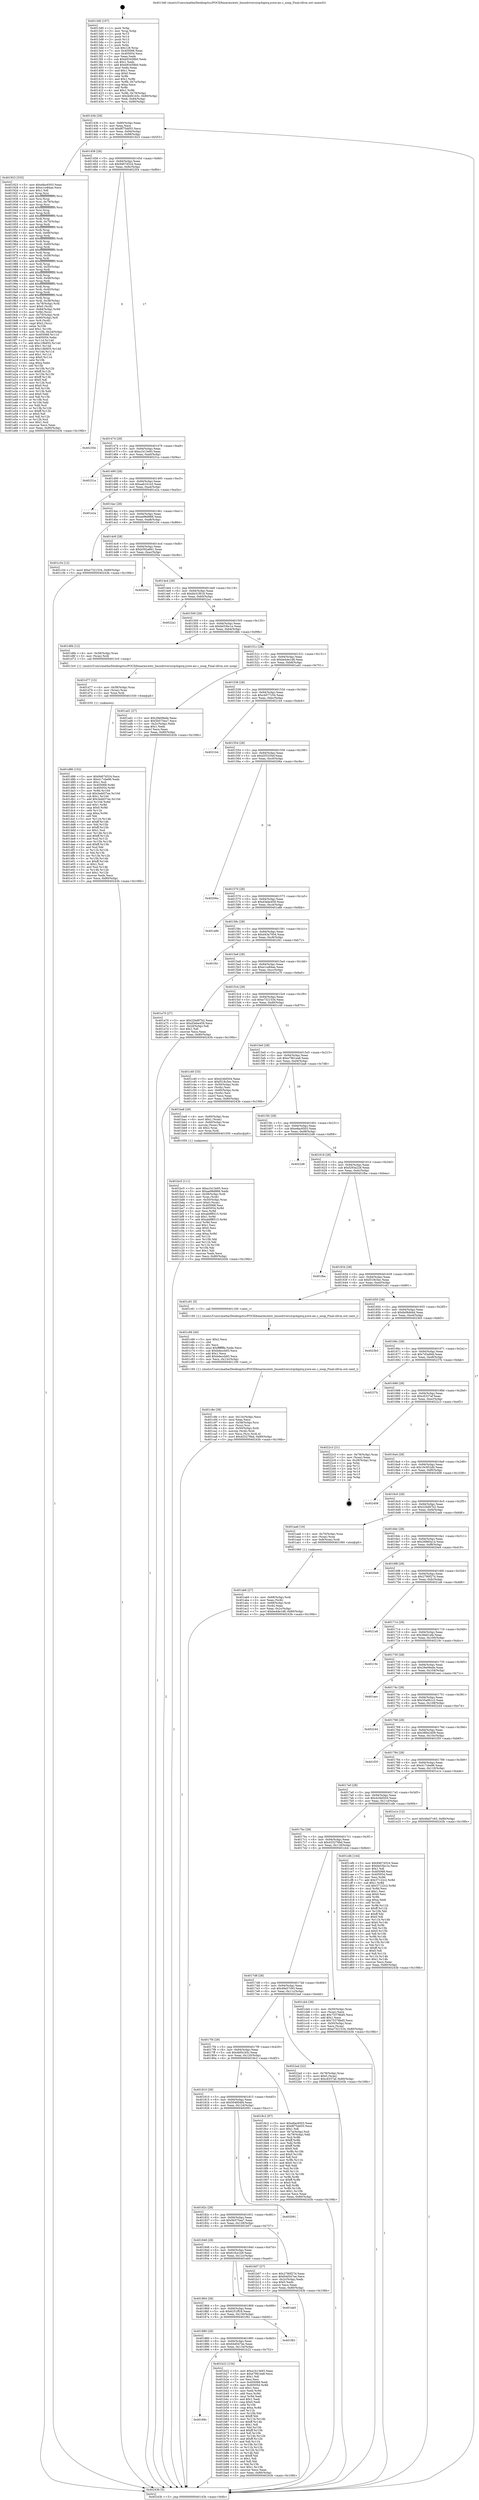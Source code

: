 digraph "0x4013d0" {
  label = "0x4013d0 (/mnt/c/Users/mathe/Desktop/tcc/POCII/binaries/extr_linuxdriversirqchipirq-jcore-aic.c_noop_Final-ollvm.out::main(0))"
  labelloc = "t"
  node[shape=record]

  Entry [label="",width=0.3,height=0.3,shape=circle,fillcolor=black,style=filled]
  "0x40143b" [label="{
     0x40143b [29]\l
     | [instrs]\l
     &nbsp;&nbsp;0x40143b \<+3\>: mov -0x80(%rbp),%eax\l
     &nbsp;&nbsp;0x40143e \<+2\>: mov %eax,%ecx\l
     &nbsp;&nbsp;0x401440 \<+6\>: sub $0x8f75dd55,%ecx\l
     &nbsp;&nbsp;0x401446 \<+6\>: mov %eax,-0x94(%rbp)\l
     &nbsp;&nbsp;0x40144c \<+6\>: mov %ecx,-0x98(%rbp)\l
     &nbsp;&nbsp;0x401452 \<+6\>: je 0000000000401923 \<main+0x553\>\l
  }"]
  "0x401923" [label="{
     0x401923 [333]\l
     | [instrs]\l
     &nbsp;&nbsp;0x401923 \<+5\>: mov $0xe8ac6503,%eax\l
     &nbsp;&nbsp;0x401928 \<+5\>: mov $0xe1ce84ae,%ecx\l
     &nbsp;&nbsp;0x40192d \<+2\>: mov $0x1,%dl\l
     &nbsp;&nbsp;0x40192f \<+3\>: mov %rsp,%rsi\l
     &nbsp;&nbsp;0x401932 \<+4\>: add $0xfffffffffffffff0,%rsi\l
     &nbsp;&nbsp;0x401936 \<+3\>: mov %rsi,%rsp\l
     &nbsp;&nbsp;0x401939 \<+4\>: mov %rsi,-0x78(%rbp)\l
     &nbsp;&nbsp;0x40193d \<+3\>: mov %rsp,%rsi\l
     &nbsp;&nbsp;0x401940 \<+4\>: add $0xfffffffffffffff0,%rsi\l
     &nbsp;&nbsp;0x401944 \<+3\>: mov %rsi,%rsp\l
     &nbsp;&nbsp;0x401947 \<+3\>: mov %rsp,%rdi\l
     &nbsp;&nbsp;0x40194a \<+4\>: add $0xfffffffffffffff0,%rdi\l
     &nbsp;&nbsp;0x40194e \<+3\>: mov %rdi,%rsp\l
     &nbsp;&nbsp;0x401951 \<+4\>: mov %rdi,-0x70(%rbp)\l
     &nbsp;&nbsp;0x401955 \<+3\>: mov %rsp,%rdi\l
     &nbsp;&nbsp;0x401958 \<+4\>: add $0xfffffffffffffff0,%rdi\l
     &nbsp;&nbsp;0x40195c \<+3\>: mov %rdi,%rsp\l
     &nbsp;&nbsp;0x40195f \<+4\>: mov %rdi,-0x68(%rbp)\l
     &nbsp;&nbsp;0x401963 \<+3\>: mov %rsp,%rdi\l
     &nbsp;&nbsp;0x401966 \<+4\>: add $0xfffffffffffffff0,%rdi\l
     &nbsp;&nbsp;0x40196a \<+3\>: mov %rdi,%rsp\l
     &nbsp;&nbsp;0x40196d \<+4\>: mov %rdi,-0x60(%rbp)\l
     &nbsp;&nbsp;0x401971 \<+3\>: mov %rsp,%rdi\l
     &nbsp;&nbsp;0x401974 \<+4\>: add $0xfffffffffffffff0,%rdi\l
     &nbsp;&nbsp;0x401978 \<+3\>: mov %rdi,%rsp\l
     &nbsp;&nbsp;0x40197b \<+4\>: mov %rdi,-0x58(%rbp)\l
     &nbsp;&nbsp;0x40197f \<+3\>: mov %rsp,%rdi\l
     &nbsp;&nbsp;0x401982 \<+4\>: add $0xfffffffffffffff0,%rdi\l
     &nbsp;&nbsp;0x401986 \<+3\>: mov %rdi,%rsp\l
     &nbsp;&nbsp;0x401989 \<+4\>: mov %rdi,-0x50(%rbp)\l
     &nbsp;&nbsp;0x40198d \<+3\>: mov %rsp,%rdi\l
     &nbsp;&nbsp;0x401990 \<+4\>: add $0xfffffffffffffff0,%rdi\l
     &nbsp;&nbsp;0x401994 \<+3\>: mov %rdi,%rsp\l
     &nbsp;&nbsp;0x401997 \<+4\>: mov %rdi,-0x48(%rbp)\l
     &nbsp;&nbsp;0x40199b \<+3\>: mov %rsp,%rdi\l
     &nbsp;&nbsp;0x40199e \<+4\>: add $0xfffffffffffffff0,%rdi\l
     &nbsp;&nbsp;0x4019a2 \<+3\>: mov %rdi,%rsp\l
     &nbsp;&nbsp;0x4019a5 \<+4\>: mov %rdi,-0x40(%rbp)\l
     &nbsp;&nbsp;0x4019a9 \<+3\>: mov %rsp,%rdi\l
     &nbsp;&nbsp;0x4019ac \<+4\>: add $0xfffffffffffffff0,%rdi\l
     &nbsp;&nbsp;0x4019b0 \<+3\>: mov %rdi,%rsp\l
     &nbsp;&nbsp;0x4019b3 \<+4\>: mov %rdi,-0x38(%rbp)\l
     &nbsp;&nbsp;0x4019b7 \<+4\>: mov -0x78(%rbp),%rdi\l
     &nbsp;&nbsp;0x4019bb \<+6\>: movl $0x0,(%rdi)\l
     &nbsp;&nbsp;0x4019c1 \<+7\>: mov -0x84(%rbp),%r8d\l
     &nbsp;&nbsp;0x4019c8 \<+3\>: mov %r8d,(%rsi)\l
     &nbsp;&nbsp;0x4019cb \<+4\>: mov -0x70(%rbp),%rdi\l
     &nbsp;&nbsp;0x4019cf \<+7\>: mov -0x90(%rbp),%r9\l
     &nbsp;&nbsp;0x4019d6 \<+3\>: mov %r9,(%rdi)\l
     &nbsp;&nbsp;0x4019d9 \<+3\>: cmpl $0x2,(%rsi)\l
     &nbsp;&nbsp;0x4019dc \<+4\>: setne %r10b\l
     &nbsp;&nbsp;0x4019e0 \<+4\>: and $0x1,%r10b\l
     &nbsp;&nbsp;0x4019e4 \<+4\>: mov %r10b,-0x2d(%rbp)\l
     &nbsp;&nbsp;0x4019e8 \<+8\>: mov 0x405068,%r11d\l
     &nbsp;&nbsp;0x4019f0 \<+7\>: mov 0x405054,%ebx\l
     &nbsp;&nbsp;0x4019f7 \<+3\>: mov %r11d,%r14d\l
     &nbsp;&nbsp;0x4019fa \<+7\>: add $0xc18b855,%r14d\l
     &nbsp;&nbsp;0x401a01 \<+4\>: sub $0x1,%r14d\l
     &nbsp;&nbsp;0x401a05 \<+7\>: sub $0xc18b855,%r14d\l
     &nbsp;&nbsp;0x401a0c \<+4\>: imul %r14d,%r11d\l
     &nbsp;&nbsp;0x401a10 \<+4\>: and $0x1,%r11d\l
     &nbsp;&nbsp;0x401a14 \<+4\>: cmp $0x0,%r11d\l
     &nbsp;&nbsp;0x401a18 \<+4\>: sete %r10b\l
     &nbsp;&nbsp;0x401a1c \<+3\>: cmp $0xa,%ebx\l
     &nbsp;&nbsp;0x401a1f \<+4\>: setl %r15b\l
     &nbsp;&nbsp;0x401a23 \<+3\>: mov %r10b,%r12b\l
     &nbsp;&nbsp;0x401a26 \<+4\>: xor $0xff,%r12b\l
     &nbsp;&nbsp;0x401a2a \<+3\>: mov %r15b,%r13b\l
     &nbsp;&nbsp;0x401a2d \<+4\>: xor $0xff,%r13b\l
     &nbsp;&nbsp;0x401a31 \<+3\>: xor $0x0,%dl\l
     &nbsp;&nbsp;0x401a34 \<+3\>: mov %r12b,%sil\l
     &nbsp;&nbsp;0x401a37 \<+4\>: and $0x0,%sil\l
     &nbsp;&nbsp;0x401a3b \<+3\>: and %dl,%r10b\l
     &nbsp;&nbsp;0x401a3e \<+3\>: mov %r13b,%dil\l
     &nbsp;&nbsp;0x401a41 \<+4\>: and $0x0,%dil\l
     &nbsp;&nbsp;0x401a45 \<+3\>: and %dl,%r15b\l
     &nbsp;&nbsp;0x401a48 \<+3\>: or %r10b,%sil\l
     &nbsp;&nbsp;0x401a4b \<+3\>: or %r15b,%dil\l
     &nbsp;&nbsp;0x401a4e \<+3\>: xor %dil,%sil\l
     &nbsp;&nbsp;0x401a51 \<+3\>: or %r13b,%r12b\l
     &nbsp;&nbsp;0x401a54 \<+4\>: xor $0xff,%r12b\l
     &nbsp;&nbsp;0x401a58 \<+3\>: or $0x0,%dl\l
     &nbsp;&nbsp;0x401a5b \<+3\>: and %dl,%r12b\l
     &nbsp;&nbsp;0x401a5e \<+3\>: or %r12b,%sil\l
     &nbsp;&nbsp;0x401a61 \<+4\>: test $0x1,%sil\l
     &nbsp;&nbsp;0x401a65 \<+3\>: cmovne %ecx,%eax\l
     &nbsp;&nbsp;0x401a68 \<+3\>: mov %eax,-0x80(%rbp)\l
     &nbsp;&nbsp;0x401a6b \<+5\>: jmp 000000000040243b \<main+0x106b\>\l
  }"]
  "0x401458" [label="{
     0x401458 [28]\l
     | [instrs]\l
     &nbsp;&nbsp;0x401458 \<+5\>: jmp 000000000040145d \<main+0x8d\>\l
     &nbsp;&nbsp;0x40145d \<+6\>: mov -0x94(%rbp),%eax\l
     &nbsp;&nbsp;0x401463 \<+5\>: sub $0x9467d324,%eax\l
     &nbsp;&nbsp;0x401468 \<+6\>: mov %eax,-0x9c(%rbp)\l
     &nbsp;&nbsp;0x40146e \<+6\>: je 0000000000402354 \<main+0xf84\>\l
  }"]
  Exit [label="",width=0.3,height=0.3,shape=circle,fillcolor=black,style=filled,peripheries=2]
  "0x402354" [label="{
     0x402354\l
  }", style=dashed]
  "0x401474" [label="{
     0x401474 [28]\l
     | [instrs]\l
     &nbsp;&nbsp;0x401474 \<+5\>: jmp 0000000000401479 \<main+0xa9\>\l
     &nbsp;&nbsp;0x401479 \<+6\>: mov -0x94(%rbp),%eax\l
     &nbsp;&nbsp;0x40147f \<+5\>: sub $0xa1b13e93,%eax\l
     &nbsp;&nbsp;0x401484 \<+6\>: mov %eax,-0xa0(%rbp)\l
     &nbsp;&nbsp;0x40148a \<+6\>: je 000000000040231a \<main+0xf4a\>\l
  }"]
  "0x401d86" [label="{
     0x401d86 [152]\l
     | [instrs]\l
     &nbsp;&nbsp;0x401d86 \<+5\>: mov $0x9467d324,%ecx\l
     &nbsp;&nbsp;0x401d8b \<+5\>: mov $0x417cbe96,%edx\l
     &nbsp;&nbsp;0x401d90 \<+3\>: mov $0x1,%sil\l
     &nbsp;&nbsp;0x401d93 \<+8\>: mov 0x405068,%r8d\l
     &nbsp;&nbsp;0x401d9b \<+8\>: mov 0x405054,%r9d\l
     &nbsp;&nbsp;0x401da3 \<+3\>: mov %r8d,%r10d\l
     &nbsp;&nbsp;0x401da6 \<+7\>: sub $0x3edd37ee,%r10d\l
     &nbsp;&nbsp;0x401dad \<+4\>: sub $0x1,%r10d\l
     &nbsp;&nbsp;0x401db1 \<+7\>: add $0x3edd37ee,%r10d\l
     &nbsp;&nbsp;0x401db8 \<+4\>: imul %r10d,%r8d\l
     &nbsp;&nbsp;0x401dbc \<+4\>: and $0x1,%r8d\l
     &nbsp;&nbsp;0x401dc0 \<+4\>: cmp $0x0,%r8d\l
     &nbsp;&nbsp;0x401dc4 \<+4\>: sete %r11b\l
     &nbsp;&nbsp;0x401dc8 \<+4\>: cmp $0xa,%r9d\l
     &nbsp;&nbsp;0x401dcc \<+3\>: setl %bl\l
     &nbsp;&nbsp;0x401dcf \<+3\>: mov %r11b,%r14b\l
     &nbsp;&nbsp;0x401dd2 \<+4\>: xor $0xff,%r14b\l
     &nbsp;&nbsp;0x401dd6 \<+3\>: mov %bl,%r15b\l
     &nbsp;&nbsp;0x401dd9 \<+4\>: xor $0xff,%r15b\l
     &nbsp;&nbsp;0x401ddd \<+4\>: xor $0x1,%sil\l
     &nbsp;&nbsp;0x401de1 \<+3\>: mov %r14b,%r12b\l
     &nbsp;&nbsp;0x401de4 \<+4\>: and $0xff,%r12b\l
     &nbsp;&nbsp;0x401de8 \<+3\>: and %sil,%r11b\l
     &nbsp;&nbsp;0x401deb \<+3\>: mov %r15b,%r13b\l
     &nbsp;&nbsp;0x401dee \<+4\>: and $0xff,%r13b\l
     &nbsp;&nbsp;0x401df2 \<+3\>: and %sil,%bl\l
     &nbsp;&nbsp;0x401df5 \<+3\>: or %r11b,%r12b\l
     &nbsp;&nbsp;0x401df8 \<+3\>: or %bl,%r13b\l
     &nbsp;&nbsp;0x401dfb \<+3\>: xor %r13b,%r12b\l
     &nbsp;&nbsp;0x401dfe \<+3\>: or %r15b,%r14b\l
     &nbsp;&nbsp;0x401e01 \<+4\>: xor $0xff,%r14b\l
     &nbsp;&nbsp;0x401e05 \<+4\>: or $0x1,%sil\l
     &nbsp;&nbsp;0x401e09 \<+3\>: and %sil,%r14b\l
     &nbsp;&nbsp;0x401e0c \<+3\>: or %r14b,%r12b\l
     &nbsp;&nbsp;0x401e0f \<+4\>: test $0x1,%r12b\l
     &nbsp;&nbsp;0x401e13 \<+3\>: cmovne %edx,%ecx\l
     &nbsp;&nbsp;0x401e16 \<+3\>: mov %ecx,-0x80(%rbp)\l
     &nbsp;&nbsp;0x401e19 \<+5\>: jmp 000000000040243b \<main+0x106b\>\l
  }"]
  "0x40231a" [label="{
     0x40231a\l
  }", style=dashed]
  "0x401490" [label="{
     0x401490 [28]\l
     | [instrs]\l
     &nbsp;&nbsp;0x401490 \<+5\>: jmp 0000000000401495 \<main+0xc5\>\l
     &nbsp;&nbsp;0x401495 \<+6\>: mov -0x94(%rbp),%eax\l
     &nbsp;&nbsp;0x40149b \<+5\>: sub $0xaab1b1e3,%eax\l
     &nbsp;&nbsp;0x4014a0 \<+6\>: mov %eax,-0xa4(%rbp)\l
     &nbsp;&nbsp;0x4014a6 \<+6\>: je 0000000000401e2a \<main+0xa5a\>\l
  }"]
  "0x401d77" [label="{
     0x401d77 [15]\l
     | [instrs]\l
     &nbsp;&nbsp;0x401d77 \<+4\>: mov -0x58(%rbp),%rax\l
     &nbsp;&nbsp;0x401d7b \<+3\>: mov (%rax),%rax\l
     &nbsp;&nbsp;0x401d7e \<+3\>: mov %rax,%rdi\l
     &nbsp;&nbsp;0x401d81 \<+5\>: call 0000000000401030 \<free@plt\>\l
     | [calls]\l
     &nbsp;&nbsp;0x401030 \{1\} (unknown)\l
  }"]
  "0x401e2a" [label="{
     0x401e2a\l
  }", style=dashed]
  "0x4014ac" [label="{
     0x4014ac [28]\l
     | [instrs]\l
     &nbsp;&nbsp;0x4014ac \<+5\>: jmp 00000000004014b1 \<main+0xe1\>\l
     &nbsp;&nbsp;0x4014b1 \<+6\>: mov -0x94(%rbp),%eax\l
     &nbsp;&nbsp;0x4014b7 \<+5\>: sub $0xae98d866,%eax\l
     &nbsp;&nbsp;0x4014bc \<+6\>: mov %eax,-0xa8(%rbp)\l
     &nbsp;&nbsp;0x4014c2 \<+6\>: je 0000000000401c34 \<main+0x864\>\l
  }"]
  "0x401c8e" [label="{
     0x401c8e [38]\l
     | [instrs]\l
     &nbsp;&nbsp;0x401c8e \<+6\>: mov -0x13c(%rbp),%ecx\l
     &nbsp;&nbsp;0x401c94 \<+3\>: imul %eax,%ecx\l
     &nbsp;&nbsp;0x401c97 \<+4\>: mov -0x58(%rbp),%rsi\l
     &nbsp;&nbsp;0x401c9b \<+3\>: mov (%rsi),%rsi\l
     &nbsp;&nbsp;0x401c9e \<+4\>: mov -0x50(%rbp),%rdi\l
     &nbsp;&nbsp;0x401ca2 \<+3\>: movslq (%rdi),%rdi\l
     &nbsp;&nbsp;0x401ca5 \<+3\>: mov %ecx,(%rsi,%rdi,4)\l
     &nbsp;&nbsp;0x401ca8 \<+7\>: movl $0x425276bd,-0x80(%rbp)\l
     &nbsp;&nbsp;0x401caf \<+5\>: jmp 000000000040243b \<main+0x106b\>\l
  }"]
  "0x401c34" [label="{
     0x401c34 [12]\l
     | [instrs]\l
     &nbsp;&nbsp;0x401c34 \<+7\>: movl $0xe7321534,-0x80(%rbp)\l
     &nbsp;&nbsp;0x401c3b \<+5\>: jmp 000000000040243b \<main+0x106b\>\l
  }"]
  "0x4014c8" [label="{
     0x4014c8 [28]\l
     | [instrs]\l
     &nbsp;&nbsp;0x4014c8 \<+5\>: jmp 00000000004014cd \<main+0xfd\>\l
     &nbsp;&nbsp;0x4014cd \<+6\>: mov -0x94(%rbp),%eax\l
     &nbsp;&nbsp;0x4014d3 \<+5\>: sub $0xb592a661,%eax\l
     &nbsp;&nbsp;0x4014d8 \<+6\>: mov %eax,-0xac(%rbp)\l
     &nbsp;&nbsp;0x4014de \<+6\>: je 000000000040205e \<main+0xc8e\>\l
  }"]
  "0x401c66" [label="{
     0x401c66 [40]\l
     | [instrs]\l
     &nbsp;&nbsp;0x401c66 \<+5\>: mov $0x2,%ecx\l
     &nbsp;&nbsp;0x401c6b \<+1\>: cltd\l
     &nbsp;&nbsp;0x401c6c \<+2\>: idiv %ecx\l
     &nbsp;&nbsp;0x401c6e \<+6\>: imul $0xfffffffe,%edx,%ecx\l
     &nbsp;&nbsp;0x401c74 \<+6\>: sub $0xbdeccb93,%ecx\l
     &nbsp;&nbsp;0x401c7a \<+3\>: add $0x1,%ecx\l
     &nbsp;&nbsp;0x401c7d \<+6\>: add $0xbdeccb93,%ecx\l
     &nbsp;&nbsp;0x401c83 \<+6\>: mov %ecx,-0x13c(%rbp)\l
     &nbsp;&nbsp;0x401c89 \<+5\>: call 0000000000401160 \<next_i\>\l
     | [calls]\l
     &nbsp;&nbsp;0x401160 \{1\} (/mnt/c/Users/mathe/Desktop/tcc/POCII/binaries/extr_linuxdriversirqchipirq-jcore-aic.c_noop_Final-ollvm.out::next_i)\l
  }"]
  "0x40205e" [label="{
     0x40205e\l
  }", style=dashed]
  "0x4014e4" [label="{
     0x4014e4 [28]\l
     | [instrs]\l
     &nbsp;&nbsp;0x4014e4 \<+5\>: jmp 00000000004014e9 \<main+0x119\>\l
     &nbsp;&nbsp;0x4014e9 \<+6\>: mov -0x94(%rbp),%eax\l
     &nbsp;&nbsp;0x4014ef \<+5\>: sub $0xbb31f618,%eax\l
     &nbsp;&nbsp;0x4014f4 \<+6\>: mov %eax,-0xb0(%rbp)\l
     &nbsp;&nbsp;0x4014fa \<+6\>: je 00000000004022a1 \<main+0xed1\>\l
  }"]
  "0x401bc5" [label="{
     0x401bc5 [111]\l
     | [instrs]\l
     &nbsp;&nbsp;0x401bc5 \<+5\>: mov $0xa1b13e93,%ecx\l
     &nbsp;&nbsp;0x401bca \<+5\>: mov $0xae98d866,%edx\l
     &nbsp;&nbsp;0x401bcf \<+4\>: mov -0x58(%rbp),%rdi\l
     &nbsp;&nbsp;0x401bd3 \<+3\>: mov %rax,(%rdi)\l
     &nbsp;&nbsp;0x401bd6 \<+4\>: mov -0x50(%rbp),%rax\l
     &nbsp;&nbsp;0x401bda \<+6\>: movl $0x0,(%rax)\l
     &nbsp;&nbsp;0x401be0 \<+7\>: mov 0x405068,%esi\l
     &nbsp;&nbsp;0x401be7 \<+8\>: mov 0x405054,%r8d\l
     &nbsp;&nbsp;0x401bef \<+3\>: mov %esi,%r9d\l
     &nbsp;&nbsp;0x401bf2 \<+7\>: sub $0xab9f8515,%r9d\l
     &nbsp;&nbsp;0x401bf9 \<+4\>: sub $0x1,%r9d\l
     &nbsp;&nbsp;0x401bfd \<+7\>: add $0xab9f8515,%r9d\l
     &nbsp;&nbsp;0x401c04 \<+4\>: imul %r9d,%esi\l
     &nbsp;&nbsp;0x401c08 \<+3\>: and $0x1,%esi\l
     &nbsp;&nbsp;0x401c0b \<+3\>: cmp $0x0,%esi\l
     &nbsp;&nbsp;0x401c0e \<+4\>: sete %r10b\l
     &nbsp;&nbsp;0x401c12 \<+4\>: cmp $0xa,%r8d\l
     &nbsp;&nbsp;0x401c16 \<+4\>: setl %r11b\l
     &nbsp;&nbsp;0x401c1a \<+3\>: mov %r10b,%bl\l
     &nbsp;&nbsp;0x401c1d \<+3\>: and %r11b,%bl\l
     &nbsp;&nbsp;0x401c20 \<+3\>: xor %r11b,%r10b\l
     &nbsp;&nbsp;0x401c23 \<+3\>: or %r10b,%bl\l
     &nbsp;&nbsp;0x401c26 \<+3\>: test $0x1,%bl\l
     &nbsp;&nbsp;0x401c29 \<+3\>: cmovne %edx,%ecx\l
     &nbsp;&nbsp;0x401c2c \<+3\>: mov %ecx,-0x80(%rbp)\l
     &nbsp;&nbsp;0x401c2f \<+5\>: jmp 000000000040243b \<main+0x106b\>\l
  }"]
  "0x4022a1" [label="{
     0x4022a1\l
  }", style=dashed]
  "0x401500" [label="{
     0x401500 [28]\l
     | [instrs]\l
     &nbsp;&nbsp;0x401500 \<+5\>: jmp 0000000000401505 \<main+0x135\>\l
     &nbsp;&nbsp;0x401505 \<+6\>: mov -0x94(%rbp),%eax\l
     &nbsp;&nbsp;0x40150b \<+5\>: sub $0xbb53bc1e,%eax\l
     &nbsp;&nbsp;0x401510 \<+6\>: mov %eax,-0xb4(%rbp)\l
     &nbsp;&nbsp;0x401516 \<+6\>: je 0000000000401d6b \<main+0x99b\>\l
  }"]
  "0x40189c" [label="{
     0x40189c\l
  }", style=dashed]
  "0x401d6b" [label="{
     0x401d6b [12]\l
     | [instrs]\l
     &nbsp;&nbsp;0x401d6b \<+4\>: mov -0x58(%rbp),%rax\l
     &nbsp;&nbsp;0x401d6f \<+3\>: mov (%rax),%rdi\l
     &nbsp;&nbsp;0x401d72 \<+5\>: call 00000000004013c0 \<noop\>\l
     | [calls]\l
     &nbsp;&nbsp;0x4013c0 \{1\} (/mnt/c/Users/mathe/Desktop/tcc/POCII/binaries/extr_linuxdriversirqchipirq-jcore-aic.c_noop_Final-ollvm.out::noop)\l
  }"]
  "0x40151c" [label="{
     0x40151c [28]\l
     | [instrs]\l
     &nbsp;&nbsp;0x40151c \<+5\>: jmp 0000000000401521 \<main+0x151\>\l
     &nbsp;&nbsp;0x401521 \<+6\>: mov -0x94(%rbp),%eax\l
     &nbsp;&nbsp;0x401527 \<+5\>: sub $0xbe4de1d8,%eax\l
     &nbsp;&nbsp;0x40152c \<+6\>: mov %eax,-0xb8(%rbp)\l
     &nbsp;&nbsp;0x401532 \<+6\>: je 0000000000401ad1 \<main+0x701\>\l
  }"]
  "0x401b22" [label="{
     0x401b22 [134]\l
     | [instrs]\l
     &nbsp;&nbsp;0x401b22 \<+5\>: mov $0xa1b13e93,%eax\l
     &nbsp;&nbsp;0x401b27 \<+5\>: mov $0xe7961ea8,%ecx\l
     &nbsp;&nbsp;0x401b2c \<+2\>: mov $0x1,%dl\l
     &nbsp;&nbsp;0x401b2e \<+2\>: xor %esi,%esi\l
     &nbsp;&nbsp;0x401b30 \<+7\>: mov 0x405068,%edi\l
     &nbsp;&nbsp;0x401b37 \<+8\>: mov 0x405054,%r8d\l
     &nbsp;&nbsp;0x401b3f \<+3\>: sub $0x1,%esi\l
     &nbsp;&nbsp;0x401b42 \<+3\>: mov %edi,%r9d\l
     &nbsp;&nbsp;0x401b45 \<+3\>: add %esi,%r9d\l
     &nbsp;&nbsp;0x401b48 \<+4\>: imul %r9d,%edi\l
     &nbsp;&nbsp;0x401b4c \<+3\>: and $0x1,%edi\l
     &nbsp;&nbsp;0x401b4f \<+3\>: cmp $0x0,%edi\l
     &nbsp;&nbsp;0x401b52 \<+4\>: sete %r10b\l
     &nbsp;&nbsp;0x401b56 \<+4\>: cmp $0xa,%r8d\l
     &nbsp;&nbsp;0x401b5a \<+4\>: setl %r11b\l
     &nbsp;&nbsp;0x401b5e \<+3\>: mov %r10b,%bl\l
     &nbsp;&nbsp;0x401b61 \<+3\>: xor $0xff,%bl\l
     &nbsp;&nbsp;0x401b64 \<+3\>: mov %r11b,%r14b\l
     &nbsp;&nbsp;0x401b67 \<+4\>: xor $0xff,%r14b\l
     &nbsp;&nbsp;0x401b6b \<+3\>: xor $0x1,%dl\l
     &nbsp;&nbsp;0x401b6e \<+3\>: mov %bl,%r15b\l
     &nbsp;&nbsp;0x401b71 \<+4\>: and $0xff,%r15b\l
     &nbsp;&nbsp;0x401b75 \<+3\>: and %dl,%r10b\l
     &nbsp;&nbsp;0x401b78 \<+3\>: mov %r14b,%r12b\l
     &nbsp;&nbsp;0x401b7b \<+4\>: and $0xff,%r12b\l
     &nbsp;&nbsp;0x401b7f \<+3\>: and %dl,%r11b\l
     &nbsp;&nbsp;0x401b82 \<+3\>: or %r10b,%r15b\l
     &nbsp;&nbsp;0x401b85 \<+3\>: or %r11b,%r12b\l
     &nbsp;&nbsp;0x401b88 \<+3\>: xor %r12b,%r15b\l
     &nbsp;&nbsp;0x401b8b \<+3\>: or %r14b,%bl\l
     &nbsp;&nbsp;0x401b8e \<+3\>: xor $0xff,%bl\l
     &nbsp;&nbsp;0x401b91 \<+3\>: or $0x1,%dl\l
     &nbsp;&nbsp;0x401b94 \<+2\>: and %dl,%bl\l
     &nbsp;&nbsp;0x401b96 \<+3\>: or %bl,%r15b\l
     &nbsp;&nbsp;0x401b99 \<+4\>: test $0x1,%r15b\l
     &nbsp;&nbsp;0x401b9d \<+3\>: cmovne %ecx,%eax\l
     &nbsp;&nbsp;0x401ba0 \<+3\>: mov %eax,-0x80(%rbp)\l
     &nbsp;&nbsp;0x401ba3 \<+5\>: jmp 000000000040243b \<main+0x106b\>\l
  }"]
  "0x401ad1" [label="{
     0x401ad1 [27]\l
     | [instrs]\l
     &nbsp;&nbsp;0x401ad1 \<+5\>: mov $0x29e09ede,%eax\l
     &nbsp;&nbsp;0x401ad6 \<+5\>: mov $0x5b575ea7,%ecx\l
     &nbsp;&nbsp;0x401adb \<+3\>: mov -0x2c(%rbp),%edx\l
     &nbsp;&nbsp;0x401ade \<+3\>: cmp $0x1,%edx\l
     &nbsp;&nbsp;0x401ae1 \<+3\>: cmovl %ecx,%eax\l
     &nbsp;&nbsp;0x401ae4 \<+3\>: mov %eax,-0x80(%rbp)\l
     &nbsp;&nbsp;0x401ae7 \<+5\>: jmp 000000000040243b \<main+0x106b\>\l
  }"]
  "0x401538" [label="{
     0x401538 [28]\l
     | [instrs]\l
     &nbsp;&nbsp;0x401538 \<+5\>: jmp 000000000040153d \<main+0x16d\>\l
     &nbsp;&nbsp;0x40153d \<+6\>: mov -0x94(%rbp),%eax\l
     &nbsp;&nbsp;0x401543 \<+5\>: sub $0xcb077c54,%eax\l
     &nbsp;&nbsp;0x401548 \<+6\>: mov %eax,-0xbc(%rbp)\l
     &nbsp;&nbsp;0x40154e \<+6\>: je 00000000004021b4 \<main+0xde4\>\l
  }"]
  "0x401880" [label="{
     0x401880 [28]\l
     | [instrs]\l
     &nbsp;&nbsp;0x401880 \<+5\>: jmp 0000000000401885 \<main+0x4b5\>\l
     &nbsp;&nbsp;0x401885 \<+6\>: mov -0x94(%rbp),%eax\l
     &nbsp;&nbsp;0x40188b \<+5\>: sub $0x64d547ee,%eax\l
     &nbsp;&nbsp;0x401890 \<+6\>: mov %eax,-0x134(%rbp)\l
     &nbsp;&nbsp;0x401896 \<+6\>: je 0000000000401b22 \<main+0x752\>\l
  }"]
  "0x4021b4" [label="{
     0x4021b4\l
  }", style=dashed]
  "0x401554" [label="{
     0x401554 [28]\l
     | [instrs]\l
     &nbsp;&nbsp;0x401554 \<+5\>: jmp 0000000000401559 \<main+0x189\>\l
     &nbsp;&nbsp;0x401559 \<+6\>: mov -0x94(%rbp),%eax\l
     &nbsp;&nbsp;0x40155f \<+5\>: sub $0xd35335ef,%eax\l
     &nbsp;&nbsp;0x401564 \<+6\>: mov %eax,-0xc0(%rbp)\l
     &nbsp;&nbsp;0x40156a \<+6\>: je 000000000040206a \<main+0xc9a\>\l
  }"]
  "0x401f62" [label="{
     0x401f62\l
  }", style=dashed]
  "0x40206a" [label="{
     0x40206a\l
  }", style=dashed]
  "0x401570" [label="{
     0x401570 [28]\l
     | [instrs]\l
     &nbsp;&nbsp;0x401570 \<+5\>: jmp 0000000000401575 \<main+0x1a5\>\l
     &nbsp;&nbsp;0x401575 \<+6\>: mov -0x94(%rbp),%eax\l
     &nbsp;&nbsp;0x40157b \<+5\>: sub $0xd3ebe459,%eax\l
     &nbsp;&nbsp;0x401580 \<+6\>: mov %eax,-0xc4(%rbp)\l
     &nbsp;&nbsp;0x401586 \<+6\>: je 0000000000401a8b \<main+0x6bb\>\l
  }"]
  "0x401864" [label="{
     0x401864 [28]\l
     | [instrs]\l
     &nbsp;&nbsp;0x401864 \<+5\>: jmp 0000000000401869 \<main+0x499\>\l
     &nbsp;&nbsp;0x401869 \<+6\>: mov -0x94(%rbp),%eax\l
     &nbsp;&nbsp;0x40186f \<+5\>: sub $0x6251ff18,%eax\l
     &nbsp;&nbsp;0x401874 \<+6\>: mov %eax,-0x130(%rbp)\l
     &nbsp;&nbsp;0x40187a \<+6\>: je 0000000000401f62 \<main+0xb92\>\l
  }"]
  "0x401a8b" [label="{
     0x401a8b\l
  }", style=dashed]
  "0x40158c" [label="{
     0x40158c [28]\l
     | [instrs]\l
     &nbsp;&nbsp;0x40158c \<+5\>: jmp 0000000000401591 \<main+0x1c1\>\l
     &nbsp;&nbsp;0x401591 \<+6\>: mov -0x94(%rbp),%eax\l
     &nbsp;&nbsp;0x401597 \<+5\>: sub $0xd43a7004,%eax\l
     &nbsp;&nbsp;0x40159c \<+6\>: mov %eax,-0xc8(%rbp)\l
     &nbsp;&nbsp;0x4015a2 \<+6\>: je 0000000000401f41 \<main+0xb71\>\l
  }"]
  "0x401eb0" [label="{
     0x401eb0\l
  }", style=dashed]
  "0x401f41" [label="{
     0x401f41\l
  }", style=dashed]
  "0x4015a8" [label="{
     0x4015a8 [28]\l
     | [instrs]\l
     &nbsp;&nbsp;0x4015a8 \<+5\>: jmp 00000000004015ad \<main+0x1dd\>\l
     &nbsp;&nbsp;0x4015ad \<+6\>: mov -0x94(%rbp),%eax\l
     &nbsp;&nbsp;0x4015b3 \<+5\>: sub $0xe1ce84ae,%eax\l
     &nbsp;&nbsp;0x4015b8 \<+6\>: mov %eax,-0xcc(%rbp)\l
     &nbsp;&nbsp;0x4015be \<+6\>: je 0000000000401a70 \<main+0x6a0\>\l
  }"]
  "0x401848" [label="{
     0x401848 [28]\l
     | [instrs]\l
     &nbsp;&nbsp;0x401848 \<+5\>: jmp 000000000040184d \<main+0x47d\>\l
     &nbsp;&nbsp;0x40184d \<+6\>: mov -0x94(%rbp),%eax\l
     &nbsp;&nbsp;0x401853 \<+5\>: sub $0x61fce1b9,%eax\l
     &nbsp;&nbsp;0x401858 \<+6\>: mov %eax,-0x12c(%rbp)\l
     &nbsp;&nbsp;0x40185e \<+6\>: je 0000000000401eb0 \<main+0xae0\>\l
  }"]
  "0x401a70" [label="{
     0x401a70 [27]\l
     | [instrs]\l
     &nbsp;&nbsp;0x401a70 \<+5\>: mov $0x22bd97b2,%eax\l
     &nbsp;&nbsp;0x401a75 \<+5\>: mov $0xd3ebe459,%ecx\l
     &nbsp;&nbsp;0x401a7a \<+3\>: mov -0x2d(%rbp),%dl\l
     &nbsp;&nbsp;0x401a7d \<+3\>: test $0x1,%dl\l
     &nbsp;&nbsp;0x401a80 \<+3\>: cmovne %ecx,%eax\l
     &nbsp;&nbsp;0x401a83 \<+3\>: mov %eax,-0x80(%rbp)\l
     &nbsp;&nbsp;0x401a86 \<+5\>: jmp 000000000040243b \<main+0x106b\>\l
  }"]
  "0x4015c4" [label="{
     0x4015c4 [28]\l
     | [instrs]\l
     &nbsp;&nbsp;0x4015c4 \<+5\>: jmp 00000000004015c9 \<main+0x1f9\>\l
     &nbsp;&nbsp;0x4015c9 \<+6\>: mov -0x94(%rbp),%eax\l
     &nbsp;&nbsp;0x4015cf \<+5\>: sub $0xe7321534,%eax\l
     &nbsp;&nbsp;0x4015d4 \<+6\>: mov %eax,-0xd0(%rbp)\l
     &nbsp;&nbsp;0x4015da \<+6\>: je 0000000000401c40 \<main+0x870\>\l
  }"]
  "0x401b07" [label="{
     0x401b07 [27]\l
     | [instrs]\l
     &nbsp;&nbsp;0x401b07 \<+5\>: mov $0x2780f27d,%eax\l
     &nbsp;&nbsp;0x401b0c \<+5\>: mov $0x64d547ee,%ecx\l
     &nbsp;&nbsp;0x401b11 \<+3\>: mov -0x2c(%rbp),%edx\l
     &nbsp;&nbsp;0x401b14 \<+3\>: cmp $0x0,%edx\l
     &nbsp;&nbsp;0x401b17 \<+3\>: cmove %ecx,%eax\l
     &nbsp;&nbsp;0x401b1a \<+3\>: mov %eax,-0x80(%rbp)\l
     &nbsp;&nbsp;0x401b1d \<+5\>: jmp 000000000040243b \<main+0x106b\>\l
  }"]
  "0x401c40" [label="{
     0x401c40 [33]\l
     | [instrs]\l
     &nbsp;&nbsp;0x401c40 \<+5\>: mov $0x424bf204,%eax\l
     &nbsp;&nbsp;0x401c45 \<+5\>: mov $0xf318c5ec,%ecx\l
     &nbsp;&nbsp;0x401c4a \<+4\>: mov -0x50(%rbp),%rdx\l
     &nbsp;&nbsp;0x401c4e \<+2\>: mov (%rdx),%esi\l
     &nbsp;&nbsp;0x401c50 \<+4\>: mov -0x60(%rbp),%rdx\l
     &nbsp;&nbsp;0x401c54 \<+2\>: cmp (%rdx),%esi\l
     &nbsp;&nbsp;0x401c56 \<+3\>: cmovl %ecx,%eax\l
     &nbsp;&nbsp;0x401c59 \<+3\>: mov %eax,-0x80(%rbp)\l
     &nbsp;&nbsp;0x401c5c \<+5\>: jmp 000000000040243b \<main+0x106b\>\l
  }"]
  "0x4015e0" [label="{
     0x4015e0 [28]\l
     | [instrs]\l
     &nbsp;&nbsp;0x4015e0 \<+5\>: jmp 00000000004015e5 \<main+0x215\>\l
     &nbsp;&nbsp;0x4015e5 \<+6\>: mov -0x94(%rbp),%eax\l
     &nbsp;&nbsp;0x4015eb \<+5\>: sub $0xe7961ea8,%eax\l
     &nbsp;&nbsp;0x4015f0 \<+6\>: mov %eax,-0xd4(%rbp)\l
     &nbsp;&nbsp;0x4015f6 \<+6\>: je 0000000000401ba8 \<main+0x7d8\>\l
  }"]
  "0x40182c" [label="{
     0x40182c [28]\l
     | [instrs]\l
     &nbsp;&nbsp;0x40182c \<+5\>: jmp 0000000000401831 \<main+0x461\>\l
     &nbsp;&nbsp;0x401831 \<+6\>: mov -0x94(%rbp),%eax\l
     &nbsp;&nbsp;0x401837 \<+5\>: sub $0x5b575ea7,%eax\l
     &nbsp;&nbsp;0x40183c \<+6\>: mov %eax,-0x128(%rbp)\l
     &nbsp;&nbsp;0x401842 \<+6\>: je 0000000000401b07 \<main+0x737\>\l
  }"]
  "0x401ba8" [label="{
     0x401ba8 [29]\l
     | [instrs]\l
     &nbsp;&nbsp;0x401ba8 \<+4\>: mov -0x60(%rbp),%rax\l
     &nbsp;&nbsp;0x401bac \<+6\>: movl $0x1,(%rax)\l
     &nbsp;&nbsp;0x401bb2 \<+4\>: mov -0x60(%rbp),%rax\l
     &nbsp;&nbsp;0x401bb6 \<+3\>: movslq (%rax),%rax\l
     &nbsp;&nbsp;0x401bb9 \<+4\>: shl $0x2,%rax\l
     &nbsp;&nbsp;0x401bbd \<+3\>: mov %rax,%rdi\l
     &nbsp;&nbsp;0x401bc0 \<+5\>: call 0000000000401050 \<malloc@plt\>\l
     | [calls]\l
     &nbsp;&nbsp;0x401050 \{1\} (unknown)\l
  }"]
  "0x4015fc" [label="{
     0x4015fc [28]\l
     | [instrs]\l
     &nbsp;&nbsp;0x4015fc \<+5\>: jmp 0000000000401601 \<main+0x231\>\l
     &nbsp;&nbsp;0x401601 \<+6\>: mov -0x94(%rbp),%eax\l
     &nbsp;&nbsp;0x401607 \<+5\>: sub $0xe8ac6503,%eax\l
     &nbsp;&nbsp;0x40160c \<+6\>: mov %eax,-0xd8(%rbp)\l
     &nbsp;&nbsp;0x401612 \<+6\>: je 00000000004022d8 \<main+0xf08\>\l
  }"]
  "0x402091" [label="{
     0x402091\l
  }", style=dashed]
  "0x4022d8" [label="{
     0x4022d8\l
  }", style=dashed]
  "0x401618" [label="{
     0x401618 [28]\l
     | [instrs]\l
     &nbsp;&nbsp;0x401618 \<+5\>: jmp 000000000040161d \<main+0x24d\>\l
     &nbsp;&nbsp;0x40161d \<+6\>: mov -0x94(%rbp),%eax\l
     &nbsp;&nbsp;0x401623 \<+5\>: sub $0xf293a228,%eax\l
     &nbsp;&nbsp;0x401628 \<+6\>: mov %eax,-0xdc(%rbp)\l
     &nbsp;&nbsp;0x40162e \<+6\>: je 0000000000401fba \<main+0xbea\>\l
  }"]
  "0x401ab6" [label="{
     0x401ab6 [27]\l
     | [instrs]\l
     &nbsp;&nbsp;0x401ab6 \<+4\>: mov -0x68(%rbp),%rdi\l
     &nbsp;&nbsp;0x401aba \<+2\>: mov %eax,(%rdi)\l
     &nbsp;&nbsp;0x401abc \<+4\>: mov -0x68(%rbp),%rdi\l
     &nbsp;&nbsp;0x401ac0 \<+2\>: mov (%rdi),%eax\l
     &nbsp;&nbsp;0x401ac2 \<+3\>: mov %eax,-0x2c(%rbp)\l
     &nbsp;&nbsp;0x401ac5 \<+7\>: movl $0xbe4de1d8,-0x80(%rbp)\l
     &nbsp;&nbsp;0x401acc \<+5\>: jmp 000000000040243b \<main+0x106b\>\l
  }"]
  "0x401fba" [label="{
     0x401fba\l
  }", style=dashed]
  "0x401634" [label="{
     0x401634 [28]\l
     | [instrs]\l
     &nbsp;&nbsp;0x401634 \<+5\>: jmp 0000000000401639 \<main+0x269\>\l
     &nbsp;&nbsp;0x401639 \<+6\>: mov -0x94(%rbp),%eax\l
     &nbsp;&nbsp;0x40163f \<+5\>: sub $0xf318c5ec,%eax\l
     &nbsp;&nbsp;0x401644 \<+6\>: mov %eax,-0xe0(%rbp)\l
     &nbsp;&nbsp;0x40164a \<+6\>: je 0000000000401c61 \<main+0x891\>\l
  }"]
  "0x4013d0" [label="{
     0x4013d0 [107]\l
     | [instrs]\l
     &nbsp;&nbsp;0x4013d0 \<+1\>: push %rbp\l
     &nbsp;&nbsp;0x4013d1 \<+3\>: mov %rsp,%rbp\l
     &nbsp;&nbsp;0x4013d4 \<+2\>: push %r15\l
     &nbsp;&nbsp;0x4013d6 \<+2\>: push %r14\l
     &nbsp;&nbsp;0x4013d8 \<+2\>: push %r13\l
     &nbsp;&nbsp;0x4013da \<+2\>: push %r12\l
     &nbsp;&nbsp;0x4013dc \<+1\>: push %rbx\l
     &nbsp;&nbsp;0x4013dd \<+7\>: sub $0x128,%rsp\l
     &nbsp;&nbsp;0x4013e4 \<+7\>: mov 0x405068,%eax\l
     &nbsp;&nbsp;0x4013eb \<+7\>: mov 0x405054,%ecx\l
     &nbsp;&nbsp;0x4013f2 \<+2\>: mov %eax,%edx\l
     &nbsp;&nbsp;0x4013f4 \<+6\>: sub $0xb93458b0,%edx\l
     &nbsp;&nbsp;0x4013fa \<+3\>: sub $0x1,%edx\l
     &nbsp;&nbsp;0x4013fd \<+6\>: add $0xb93458b0,%edx\l
     &nbsp;&nbsp;0x401403 \<+3\>: imul %edx,%eax\l
     &nbsp;&nbsp;0x401406 \<+3\>: and $0x1,%eax\l
     &nbsp;&nbsp;0x401409 \<+3\>: cmp $0x0,%eax\l
     &nbsp;&nbsp;0x40140c \<+4\>: sete %r8b\l
     &nbsp;&nbsp;0x401410 \<+4\>: and $0x1,%r8b\l
     &nbsp;&nbsp;0x401414 \<+4\>: mov %r8b,-0x7a(%rbp)\l
     &nbsp;&nbsp;0x401418 \<+3\>: cmp $0xa,%ecx\l
     &nbsp;&nbsp;0x40141b \<+4\>: setl %r8b\l
     &nbsp;&nbsp;0x40141f \<+4\>: and $0x1,%r8b\l
     &nbsp;&nbsp;0x401423 \<+4\>: mov %r8b,-0x79(%rbp)\l
     &nbsp;&nbsp;0x401427 \<+7\>: movl $0x4bf41b5c,-0x80(%rbp)\l
     &nbsp;&nbsp;0x40142e \<+6\>: mov %edi,-0x84(%rbp)\l
     &nbsp;&nbsp;0x401434 \<+7\>: mov %rsi,-0x90(%rbp)\l
  }"]
  "0x401c61" [label="{
     0x401c61 [5]\l
     | [instrs]\l
     &nbsp;&nbsp;0x401c61 \<+5\>: call 0000000000401160 \<next_i\>\l
     | [calls]\l
     &nbsp;&nbsp;0x401160 \{1\} (/mnt/c/Users/mathe/Desktop/tcc/POCII/binaries/extr_linuxdriversirqchipirq-jcore-aic.c_noop_Final-ollvm.out::next_i)\l
  }"]
  "0x401650" [label="{
     0x401650 [28]\l
     | [instrs]\l
     &nbsp;&nbsp;0x401650 \<+5\>: jmp 0000000000401655 \<main+0x285\>\l
     &nbsp;&nbsp;0x401655 \<+6\>: mov -0x94(%rbp),%eax\l
     &nbsp;&nbsp;0x40165b \<+5\>: sub $0xfa08dd4d,%eax\l
     &nbsp;&nbsp;0x401660 \<+6\>: mov %eax,-0xe4(%rbp)\l
     &nbsp;&nbsp;0x401666 \<+6\>: je 00000000004023b5 \<main+0xfe5\>\l
  }"]
  "0x40243b" [label="{
     0x40243b [5]\l
     | [instrs]\l
     &nbsp;&nbsp;0x40243b \<+5\>: jmp 000000000040143b \<main+0x6b\>\l
  }"]
  "0x4023b5" [label="{
     0x4023b5\l
  }", style=dashed]
  "0x40166c" [label="{
     0x40166c [28]\l
     | [instrs]\l
     &nbsp;&nbsp;0x40166c \<+5\>: jmp 0000000000401671 \<main+0x2a1\>\l
     &nbsp;&nbsp;0x401671 \<+6\>: mov -0x94(%rbp),%eax\l
     &nbsp;&nbsp;0x401677 \<+5\>: sub $0x7d3a8dd,%eax\l
     &nbsp;&nbsp;0x40167c \<+6\>: mov %eax,-0xe8(%rbp)\l
     &nbsp;&nbsp;0x401682 \<+6\>: je 000000000040237b \<main+0xfab\>\l
  }"]
  "0x401810" [label="{
     0x401810 [28]\l
     | [instrs]\l
     &nbsp;&nbsp;0x401810 \<+5\>: jmp 0000000000401815 \<main+0x445\>\l
     &nbsp;&nbsp;0x401815 \<+6\>: mov -0x94(%rbp),%eax\l
     &nbsp;&nbsp;0x40181b \<+5\>: sub $0x504604f4,%eax\l
     &nbsp;&nbsp;0x401820 \<+6\>: mov %eax,-0x124(%rbp)\l
     &nbsp;&nbsp;0x401826 \<+6\>: je 0000000000402091 \<main+0xcc1\>\l
  }"]
  "0x40237b" [label="{
     0x40237b\l
  }", style=dashed]
  "0x401688" [label="{
     0x401688 [28]\l
     | [instrs]\l
     &nbsp;&nbsp;0x401688 \<+5\>: jmp 000000000040168d \<main+0x2bd\>\l
     &nbsp;&nbsp;0x40168d \<+6\>: mov -0x94(%rbp),%eax\l
     &nbsp;&nbsp;0x401693 \<+5\>: sub $0xc6337af,%eax\l
     &nbsp;&nbsp;0x401698 \<+6\>: mov %eax,-0xec(%rbp)\l
     &nbsp;&nbsp;0x40169e \<+6\>: je 00000000004022c3 \<main+0xef3\>\l
  }"]
  "0x4018c2" [label="{
     0x4018c2 [97]\l
     | [instrs]\l
     &nbsp;&nbsp;0x4018c2 \<+5\>: mov $0xe8ac6503,%eax\l
     &nbsp;&nbsp;0x4018c7 \<+5\>: mov $0x8f75dd55,%ecx\l
     &nbsp;&nbsp;0x4018cc \<+2\>: mov $0x1,%dl\l
     &nbsp;&nbsp;0x4018ce \<+4\>: mov -0x7a(%rbp),%sil\l
     &nbsp;&nbsp;0x4018d2 \<+4\>: mov -0x79(%rbp),%dil\l
     &nbsp;&nbsp;0x4018d6 \<+3\>: mov %sil,%r8b\l
     &nbsp;&nbsp;0x4018d9 \<+4\>: xor $0xff,%r8b\l
     &nbsp;&nbsp;0x4018dd \<+3\>: mov %dil,%r9b\l
     &nbsp;&nbsp;0x4018e0 \<+4\>: xor $0xff,%r9b\l
     &nbsp;&nbsp;0x4018e4 \<+3\>: xor $0x0,%dl\l
     &nbsp;&nbsp;0x4018e7 \<+3\>: mov %r8b,%r10b\l
     &nbsp;&nbsp;0x4018ea \<+4\>: and $0x0,%r10b\l
     &nbsp;&nbsp;0x4018ee \<+3\>: and %dl,%sil\l
     &nbsp;&nbsp;0x4018f1 \<+3\>: mov %r9b,%r11b\l
     &nbsp;&nbsp;0x4018f4 \<+4\>: and $0x0,%r11b\l
     &nbsp;&nbsp;0x4018f8 \<+3\>: and %dl,%dil\l
     &nbsp;&nbsp;0x4018fb \<+3\>: or %sil,%r10b\l
     &nbsp;&nbsp;0x4018fe \<+3\>: or %dil,%r11b\l
     &nbsp;&nbsp;0x401901 \<+3\>: xor %r11b,%r10b\l
     &nbsp;&nbsp;0x401904 \<+3\>: or %r9b,%r8b\l
     &nbsp;&nbsp;0x401907 \<+4\>: xor $0xff,%r8b\l
     &nbsp;&nbsp;0x40190b \<+3\>: or $0x0,%dl\l
     &nbsp;&nbsp;0x40190e \<+3\>: and %dl,%r8b\l
     &nbsp;&nbsp;0x401911 \<+3\>: or %r8b,%r10b\l
     &nbsp;&nbsp;0x401914 \<+4\>: test $0x1,%r10b\l
     &nbsp;&nbsp;0x401918 \<+3\>: cmovne %ecx,%eax\l
     &nbsp;&nbsp;0x40191b \<+3\>: mov %eax,-0x80(%rbp)\l
     &nbsp;&nbsp;0x40191e \<+5\>: jmp 000000000040243b \<main+0x106b\>\l
  }"]
  "0x4022c3" [label="{
     0x4022c3 [21]\l
     | [instrs]\l
     &nbsp;&nbsp;0x4022c3 \<+4\>: mov -0x78(%rbp),%rax\l
     &nbsp;&nbsp;0x4022c7 \<+2\>: mov (%rax),%eax\l
     &nbsp;&nbsp;0x4022c9 \<+4\>: lea -0x28(%rbp),%rsp\l
     &nbsp;&nbsp;0x4022cd \<+1\>: pop %rbx\l
     &nbsp;&nbsp;0x4022ce \<+2\>: pop %r12\l
     &nbsp;&nbsp;0x4022d0 \<+2\>: pop %r13\l
     &nbsp;&nbsp;0x4022d2 \<+2\>: pop %r14\l
     &nbsp;&nbsp;0x4022d4 \<+2\>: pop %r15\l
     &nbsp;&nbsp;0x4022d6 \<+1\>: pop %rbp\l
     &nbsp;&nbsp;0x4022d7 \<+1\>: ret\l
  }"]
  "0x4016a4" [label="{
     0x4016a4 [28]\l
     | [instrs]\l
     &nbsp;&nbsp;0x4016a4 \<+5\>: jmp 00000000004016a9 \<main+0x2d9\>\l
     &nbsp;&nbsp;0x4016a9 \<+6\>: mov -0x94(%rbp),%eax\l
     &nbsp;&nbsp;0x4016af \<+5\>: sub $0x16c952d0,%eax\l
     &nbsp;&nbsp;0x4016b4 \<+6\>: mov %eax,-0xf0(%rbp)\l
     &nbsp;&nbsp;0x4016ba \<+6\>: je 0000000000402408 \<main+0x1038\>\l
  }"]
  "0x4017f4" [label="{
     0x4017f4 [28]\l
     | [instrs]\l
     &nbsp;&nbsp;0x4017f4 \<+5\>: jmp 00000000004017f9 \<main+0x429\>\l
     &nbsp;&nbsp;0x4017f9 \<+6\>: mov -0x94(%rbp),%eax\l
     &nbsp;&nbsp;0x4017ff \<+5\>: sub $0x4bf41b5c,%eax\l
     &nbsp;&nbsp;0x401804 \<+6\>: mov %eax,-0x120(%rbp)\l
     &nbsp;&nbsp;0x40180a \<+6\>: je 00000000004018c2 \<main+0x4f2\>\l
  }"]
  "0x402408" [label="{
     0x402408\l
  }", style=dashed]
  "0x4016c0" [label="{
     0x4016c0 [28]\l
     | [instrs]\l
     &nbsp;&nbsp;0x4016c0 \<+5\>: jmp 00000000004016c5 \<main+0x2f5\>\l
     &nbsp;&nbsp;0x4016c5 \<+6\>: mov -0x94(%rbp),%eax\l
     &nbsp;&nbsp;0x4016cb \<+5\>: sub $0x22bd97b2,%eax\l
     &nbsp;&nbsp;0x4016d0 \<+6\>: mov %eax,-0xf4(%rbp)\l
     &nbsp;&nbsp;0x4016d6 \<+6\>: je 0000000000401aa6 \<main+0x6d6\>\l
  }"]
  "0x4022ad" [label="{
     0x4022ad [22]\l
     | [instrs]\l
     &nbsp;&nbsp;0x4022ad \<+4\>: mov -0x78(%rbp),%rax\l
     &nbsp;&nbsp;0x4022b1 \<+6\>: movl $0x0,(%rax)\l
     &nbsp;&nbsp;0x4022b7 \<+7\>: movl $0xc6337af,-0x80(%rbp)\l
     &nbsp;&nbsp;0x4022be \<+5\>: jmp 000000000040243b \<main+0x106b\>\l
  }"]
  "0x401aa6" [label="{
     0x401aa6 [16]\l
     | [instrs]\l
     &nbsp;&nbsp;0x401aa6 \<+4\>: mov -0x70(%rbp),%rax\l
     &nbsp;&nbsp;0x401aaa \<+3\>: mov (%rax),%rax\l
     &nbsp;&nbsp;0x401aad \<+4\>: mov 0x8(%rax),%rdi\l
     &nbsp;&nbsp;0x401ab1 \<+5\>: call 0000000000401060 \<atoi@plt\>\l
     | [calls]\l
     &nbsp;&nbsp;0x401060 \{1\} (unknown)\l
  }"]
  "0x4016dc" [label="{
     0x4016dc [28]\l
     | [instrs]\l
     &nbsp;&nbsp;0x4016dc \<+5\>: jmp 00000000004016e1 \<main+0x311\>\l
     &nbsp;&nbsp;0x4016e1 \<+6\>: mov -0x94(%rbp),%eax\l
     &nbsp;&nbsp;0x4016e7 \<+5\>: sub $0x26860a14,%eax\l
     &nbsp;&nbsp;0x4016ec \<+6\>: mov %eax,-0xf8(%rbp)\l
     &nbsp;&nbsp;0x4016f2 \<+6\>: je 00000000004020e9 \<main+0xd19\>\l
  }"]
  "0x4017d8" [label="{
     0x4017d8 [28]\l
     | [instrs]\l
     &nbsp;&nbsp;0x4017d8 \<+5\>: jmp 00000000004017dd \<main+0x40d\>\l
     &nbsp;&nbsp;0x4017dd \<+6\>: mov -0x94(%rbp),%eax\l
     &nbsp;&nbsp;0x4017e3 \<+5\>: sub $0x49a57c93,%eax\l
     &nbsp;&nbsp;0x4017e8 \<+6\>: mov %eax,-0x11c(%rbp)\l
     &nbsp;&nbsp;0x4017ee \<+6\>: je 00000000004022ad \<main+0xedd\>\l
  }"]
  "0x4020e9" [label="{
     0x4020e9\l
  }", style=dashed]
  "0x4016f8" [label="{
     0x4016f8 [28]\l
     | [instrs]\l
     &nbsp;&nbsp;0x4016f8 \<+5\>: jmp 00000000004016fd \<main+0x32d\>\l
     &nbsp;&nbsp;0x4016fd \<+6\>: mov -0x94(%rbp),%eax\l
     &nbsp;&nbsp;0x401703 \<+5\>: sub $0x2780f27d,%eax\l
     &nbsp;&nbsp;0x401708 \<+6\>: mov %eax,-0xfc(%rbp)\l
     &nbsp;&nbsp;0x40170e \<+6\>: je 00000000004021a8 \<main+0xdd8\>\l
  }"]
  "0x401cb4" [label="{
     0x401cb4 [39]\l
     | [instrs]\l
     &nbsp;&nbsp;0x401cb4 \<+4\>: mov -0x50(%rbp),%rax\l
     &nbsp;&nbsp;0x401cb8 \<+2\>: mov (%rax),%ecx\l
     &nbsp;&nbsp;0x401cba \<+6\>: add $0x75378bd5,%ecx\l
     &nbsp;&nbsp;0x401cc0 \<+3\>: add $0x1,%ecx\l
     &nbsp;&nbsp;0x401cc3 \<+6\>: sub $0x75378bd5,%ecx\l
     &nbsp;&nbsp;0x401cc9 \<+4\>: mov -0x50(%rbp),%rax\l
     &nbsp;&nbsp;0x401ccd \<+2\>: mov %ecx,(%rax)\l
     &nbsp;&nbsp;0x401ccf \<+7\>: movl $0xe7321534,-0x80(%rbp)\l
     &nbsp;&nbsp;0x401cd6 \<+5\>: jmp 000000000040243b \<main+0x106b\>\l
  }"]
  "0x4021a8" [label="{
     0x4021a8\l
  }", style=dashed]
  "0x401714" [label="{
     0x401714 [28]\l
     | [instrs]\l
     &nbsp;&nbsp;0x401714 \<+5\>: jmp 0000000000401719 \<main+0x349\>\l
     &nbsp;&nbsp;0x401719 \<+6\>: mov -0x94(%rbp),%eax\l
     &nbsp;&nbsp;0x40171f \<+5\>: sub $0x28a61efe,%eax\l
     &nbsp;&nbsp;0x401724 \<+6\>: mov %eax,-0x100(%rbp)\l
     &nbsp;&nbsp;0x40172a \<+6\>: je 000000000040219c \<main+0xdcc\>\l
  }"]
  "0x4017bc" [label="{
     0x4017bc [28]\l
     | [instrs]\l
     &nbsp;&nbsp;0x4017bc \<+5\>: jmp 00000000004017c1 \<main+0x3f1\>\l
     &nbsp;&nbsp;0x4017c1 \<+6\>: mov -0x94(%rbp),%eax\l
     &nbsp;&nbsp;0x4017c7 \<+5\>: sub $0x425276bd,%eax\l
     &nbsp;&nbsp;0x4017cc \<+6\>: mov %eax,-0x118(%rbp)\l
     &nbsp;&nbsp;0x4017d2 \<+6\>: je 0000000000401cb4 \<main+0x8e4\>\l
  }"]
  "0x40219c" [label="{
     0x40219c\l
  }", style=dashed]
  "0x401730" [label="{
     0x401730 [28]\l
     | [instrs]\l
     &nbsp;&nbsp;0x401730 \<+5\>: jmp 0000000000401735 \<main+0x365\>\l
     &nbsp;&nbsp;0x401735 \<+6\>: mov -0x94(%rbp),%eax\l
     &nbsp;&nbsp;0x40173b \<+5\>: sub $0x29e09ede,%eax\l
     &nbsp;&nbsp;0x401740 \<+6\>: mov %eax,-0x104(%rbp)\l
     &nbsp;&nbsp;0x401746 \<+6\>: je 0000000000401aec \<main+0x71c\>\l
  }"]
  "0x401cdb" [label="{
     0x401cdb [144]\l
     | [instrs]\l
     &nbsp;&nbsp;0x401cdb \<+5\>: mov $0x9467d324,%eax\l
     &nbsp;&nbsp;0x401ce0 \<+5\>: mov $0xbb53bc1e,%ecx\l
     &nbsp;&nbsp;0x401ce5 \<+2\>: mov $0x1,%dl\l
     &nbsp;&nbsp;0x401ce7 \<+7\>: mov 0x405068,%esi\l
     &nbsp;&nbsp;0x401cee \<+7\>: mov 0x405054,%edi\l
     &nbsp;&nbsp;0x401cf5 \<+3\>: mov %esi,%r8d\l
     &nbsp;&nbsp;0x401cf8 \<+7\>: add $0x37122c2,%r8d\l
     &nbsp;&nbsp;0x401cff \<+4\>: sub $0x1,%r8d\l
     &nbsp;&nbsp;0x401d03 \<+7\>: sub $0x37122c2,%r8d\l
     &nbsp;&nbsp;0x401d0a \<+4\>: imul %r8d,%esi\l
     &nbsp;&nbsp;0x401d0e \<+3\>: and $0x1,%esi\l
     &nbsp;&nbsp;0x401d11 \<+3\>: cmp $0x0,%esi\l
     &nbsp;&nbsp;0x401d14 \<+4\>: sete %r9b\l
     &nbsp;&nbsp;0x401d18 \<+3\>: cmp $0xa,%edi\l
     &nbsp;&nbsp;0x401d1b \<+4\>: setl %r10b\l
     &nbsp;&nbsp;0x401d1f \<+3\>: mov %r9b,%r11b\l
     &nbsp;&nbsp;0x401d22 \<+4\>: xor $0xff,%r11b\l
     &nbsp;&nbsp;0x401d26 \<+3\>: mov %r10b,%bl\l
     &nbsp;&nbsp;0x401d29 \<+3\>: xor $0xff,%bl\l
     &nbsp;&nbsp;0x401d2c \<+3\>: xor $0x0,%dl\l
     &nbsp;&nbsp;0x401d2f \<+3\>: mov %r11b,%r14b\l
     &nbsp;&nbsp;0x401d32 \<+4\>: and $0x0,%r14b\l
     &nbsp;&nbsp;0x401d36 \<+3\>: and %dl,%r9b\l
     &nbsp;&nbsp;0x401d39 \<+3\>: mov %bl,%r15b\l
     &nbsp;&nbsp;0x401d3c \<+4\>: and $0x0,%r15b\l
     &nbsp;&nbsp;0x401d40 \<+3\>: and %dl,%r10b\l
     &nbsp;&nbsp;0x401d43 \<+3\>: or %r9b,%r14b\l
     &nbsp;&nbsp;0x401d46 \<+3\>: or %r10b,%r15b\l
     &nbsp;&nbsp;0x401d49 \<+3\>: xor %r15b,%r14b\l
     &nbsp;&nbsp;0x401d4c \<+3\>: or %bl,%r11b\l
     &nbsp;&nbsp;0x401d4f \<+4\>: xor $0xff,%r11b\l
     &nbsp;&nbsp;0x401d53 \<+3\>: or $0x0,%dl\l
     &nbsp;&nbsp;0x401d56 \<+3\>: and %dl,%r11b\l
     &nbsp;&nbsp;0x401d59 \<+3\>: or %r11b,%r14b\l
     &nbsp;&nbsp;0x401d5c \<+4\>: test $0x1,%r14b\l
     &nbsp;&nbsp;0x401d60 \<+3\>: cmovne %ecx,%eax\l
     &nbsp;&nbsp;0x401d63 \<+3\>: mov %eax,-0x80(%rbp)\l
     &nbsp;&nbsp;0x401d66 \<+5\>: jmp 000000000040243b \<main+0x106b\>\l
  }"]
  "0x401aec" [label="{
     0x401aec\l
  }", style=dashed]
  "0x40174c" [label="{
     0x40174c [28]\l
     | [instrs]\l
     &nbsp;&nbsp;0x40174c \<+5\>: jmp 0000000000401751 \<main+0x381\>\l
     &nbsp;&nbsp;0x401751 \<+6\>: mov -0x94(%rbp),%eax\l
     &nbsp;&nbsp;0x401757 \<+5\>: sub $0x35a061c3,%eax\l
     &nbsp;&nbsp;0x40175c \<+6\>: mov %eax,-0x108(%rbp)\l
     &nbsp;&nbsp;0x401762 \<+6\>: je 0000000000402244 \<main+0xe74\>\l
  }"]
  "0x4017a0" [label="{
     0x4017a0 [28]\l
     | [instrs]\l
     &nbsp;&nbsp;0x4017a0 \<+5\>: jmp 00000000004017a5 \<main+0x3d5\>\l
     &nbsp;&nbsp;0x4017a5 \<+6\>: mov -0x94(%rbp),%eax\l
     &nbsp;&nbsp;0x4017ab \<+5\>: sub $0x424bf204,%eax\l
     &nbsp;&nbsp;0x4017b0 \<+6\>: mov %eax,-0x114(%rbp)\l
     &nbsp;&nbsp;0x4017b6 \<+6\>: je 0000000000401cdb \<main+0x90b\>\l
  }"]
  "0x402244" [label="{
     0x402244\l
  }", style=dashed]
  "0x401768" [label="{
     0x401768 [28]\l
     | [instrs]\l
     &nbsp;&nbsp;0x401768 \<+5\>: jmp 000000000040176d \<main+0x39d\>\l
     &nbsp;&nbsp;0x40176d \<+6\>: mov -0x94(%rbp),%eax\l
     &nbsp;&nbsp;0x401773 \<+5\>: sub $0x38842409,%eax\l
     &nbsp;&nbsp;0x401778 \<+6\>: mov %eax,-0x10c(%rbp)\l
     &nbsp;&nbsp;0x40177e \<+6\>: je 0000000000401f35 \<main+0xb65\>\l
  }"]
  "0x401e1e" [label="{
     0x401e1e [12]\l
     | [instrs]\l
     &nbsp;&nbsp;0x401e1e \<+7\>: movl $0x49a57c93,-0x80(%rbp)\l
     &nbsp;&nbsp;0x401e25 \<+5\>: jmp 000000000040243b \<main+0x106b\>\l
  }"]
  "0x401f35" [label="{
     0x401f35\l
  }", style=dashed]
  "0x401784" [label="{
     0x401784 [28]\l
     | [instrs]\l
     &nbsp;&nbsp;0x401784 \<+5\>: jmp 0000000000401789 \<main+0x3b9\>\l
     &nbsp;&nbsp;0x401789 \<+6\>: mov -0x94(%rbp),%eax\l
     &nbsp;&nbsp;0x40178f \<+5\>: sub $0x417cbe96,%eax\l
     &nbsp;&nbsp;0x401794 \<+6\>: mov %eax,-0x110(%rbp)\l
     &nbsp;&nbsp;0x40179a \<+6\>: je 0000000000401e1e \<main+0xa4e\>\l
  }"]
  Entry -> "0x4013d0" [label=" 1"]
  "0x40143b" -> "0x401923" [label=" 1"]
  "0x40143b" -> "0x401458" [label=" 17"]
  "0x4022c3" -> Exit [label=" 1"]
  "0x401458" -> "0x402354" [label=" 0"]
  "0x401458" -> "0x401474" [label=" 17"]
  "0x4022ad" -> "0x40243b" [label=" 1"]
  "0x401474" -> "0x40231a" [label=" 0"]
  "0x401474" -> "0x401490" [label=" 17"]
  "0x401e1e" -> "0x40243b" [label=" 1"]
  "0x401490" -> "0x401e2a" [label=" 0"]
  "0x401490" -> "0x4014ac" [label=" 17"]
  "0x401d86" -> "0x40243b" [label=" 1"]
  "0x4014ac" -> "0x401c34" [label=" 1"]
  "0x4014ac" -> "0x4014c8" [label=" 16"]
  "0x401d77" -> "0x401d86" [label=" 1"]
  "0x4014c8" -> "0x40205e" [label=" 0"]
  "0x4014c8" -> "0x4014e4" [label=" 16"]
  "0x401d6b" -> "0x401d77" [label=" 1"]
  "0x4014e4" -> "0x4022a1" [label=" 0"]
  "0x4014e4" -> "0x401500" [label=" 16"]
  "0x401cdb" -> "0x40243b" [label=" 1"]
  "0x401500" -> "0x401d6b" [label=" 1"]
  "0x401500" -> "0x40151c" [label=" 15"]
  "0x401cb4" -> "0x40243b" [label=" 1"]
  "0x40151c" -> "0x401ad1" [label=" 1"]
  "0x40151c" -> "0x401538" [label=" 14"]
  "0x401c8e" -> "0x40243b" [label=" 1"]
  "0x401538" -> "0x4021b4" [label=" 0"]
  "0x401538" -> "0x401554" [label=" 14"]
  "0x401c61" -> "0x401c66" [label=" 1"]
  "0x401554" -> "0x40206a" [label=" 0"]
  "0x401554" -> "0x401570" [label=" 14"]
  "0x401c40" -> "0x40243b" [label=" 2"]
  "0x401570" -> "0x401a8b" [label=" 0"]
  "0x401570" -> "0x40158c" [label=" 14"]
  "0x401bc5" -> "0x40243b" [label=" 1"]
  "0x40158c" -> "0x401f41" [label=" 0"]
  "0x40158c" -> "0x4015a8" [label=" 14"]
  "0x401ba8" -> "0x401bc5" [label=" 1"]
  "0x4015a8" -> "0x401a70" [label=" 1"]
  "0x4015a8" -> "0x4015c4" [label=" 13"]
  "0x401880" -> "0x40189c" [label=" 0"]
  "0x4015c4" -> "0x401c40" [label=" 2"]
  "0x4015c4" -> "0x4015e0" [label=" 11"]
  "0x401880" -> "0x401b22" [label=" 1"]
  "0x4015e0" -> "0x401ba8" [label=" 1"]
  "0x4015e0" -> "0x4015fc" [label=" 10"]
  "0x401864" -> "0x401880" [label=" 1"]
  "0x4015fc" -> "0x4022d8" [label=" 0"]
  "0x4015fc" -> "0x401618" [label=" 10"]
  "0x401864" -> "0x401f62" [label=" 0"]
  "0x401618" -> "0x401fba" [label=" 0"]
  "0x401618" -> "0x401634" [label=" 10"]
  "0x401848" -> "0x401864" [label=" 1"]
  "0x401634" -> "0x401c61" [label=" 1"]
  "0x401634" -> "0x401650" [label=" 9"]
  "0x401b22" -> "0x40243b" [label=" 1"]
  "0x401650" -> "0x4023b5" [label=" 0"]
  "0x401650" -> "0x40166c" [label=" 9"]
  "0x401b07" -> "0x40243b" [label=" 1"]
  "0x40166c" -> "0x40237b" [label=" 0"]
  "0x40166c" -> "0x401688" [label=" 9"]
  "0x40182c" -> "0x401848" [label=" 1"]
  "0x401688" -> "0x4022c3" [label=" 1"]
  "0x401688" -> "0x4016a4" [label=" 8"]
  "0x40182c" -> "0x401b07" [label=" 1"]
  "0x4016a4" -> "0x402408" [label=" 0"]
  "0x4016a4" -> "0x4016c0" [label=" 8"]
  "0x401810" -> "0x40182c" [label=" 2"]
  "0x4016c0" -> "0x401aa6" [label=" 1"]
  "0x4016c0" -> "0x4016dc" [label=" 7"]
  "0x401810" -> "0x402091" [label=" 0"]
  "0x4016dc" -> "0x4020e9" [label=" 0"]
  "0x4016dc" -> "0x4016f8" [label=" 7"]
  "0x401ad1" -> "0x40243b" [label=" 1"]
  "0x4016f8" -> "0x4021a8" [label=" 0"]
  "0x4016f8" -> "0x401714" [label=" 7"]
  "0x401ab6" -> "0x40243b" [label=" 1"]
  "0x401714" -> "0x40219c" [label=" 0"]
  "0x401714" -> "0x401730" [label=" 7"]
  "0x401a70" -> "0x40243b" [label=" 1"]
  "0x401730" -> "0x401aec" [label=" 0"]
  "0x401730" -> "0x40174c" [label=" 7"]
  "0x401923" -> "0x40243b" [label=" 1"]
  "0x40174c" -> "0x402244" [label=" 0"]
  "0x40174c" -> "0x401768" [label=" 7"]
  "0x40243b" -> "0x40143b" [label=" 17"]
  "0x401768" -> "0x401f35" [label=" 0"]
  "0x401768" -> "0x401784" [label=" 7"]
  "0x4013d0" -> "0x40143b" [label=" 1"]
  "0x401784" -> "0x401e1e" [label=" 1"]
  "0x401784" -> "0x4017a0" [label=" 6"]
  "0x401848" -> "0x401eb0" [label=" 0"]
  "0x4017a0" -> "0x401cdb" [label=" 1"]
  "0x4017a0" -> "0x4017bc" [label=" 5"]
  "0x401aa6" -> "0x401ab6" [label=" 1"]
  "0x4017bc" -> "0x401cb4" [label=" 1"]
  "0x4017bc" -> "0x4017d8" [label=" 4"]
  "0x401c34" -> "0x40243b" [label=" 1"]
  "0x4017d8" -> "0x4022ad" [label=" 1"]
  "0x4017d8" -> "0x4017f4" [label=" 3"]
  "0x401c66" -> "0x401c8e" [label=" 1"]
  "0x4017f4" -> "0x4018c2" [label=" 1"]
  "0x4017f4" -> "0x401810" [label=" 2"]
  "0x4018c2" -> "0x40243b" [label=" 1"]
}
